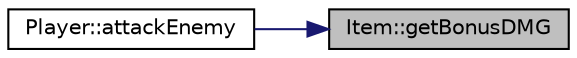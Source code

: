 digraph "Item::getBonusDMG"
{
 // INTERACTIVE_SVG=YES
 // LATEX_PDF_SIZE
  edge [fontname="Helvetica",fontsize="10",labelfontname="Helvetica",labelfontsize="10"];
  node [fontname="Helvetica",fontsize="10",shape=record];
  rankdir="RL";
  Node1 [label="Item::getBonusDMG",height=0.2,width=0.4,color="black", fillcolor="grey75", style="filled", fontcolor="black",tooltip="Gets Additive Bonus Damage of Item."];
  Node1 -> Node2 [dir="back",color="midnightblue",fontsize="10",style="solid"];
  Node2 [label="Player::attackEnemy",height=0.2,width=0.4,color="black", fillcolor="white", style="filled",URL="$class_player.html#a45b5020492d5e97efc1b5ff6bc2d1b26",tooltip="Attack an Enemy with a Weapon/Shield."];
}
